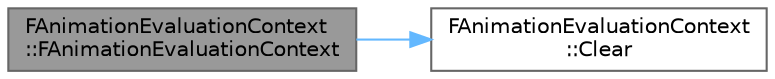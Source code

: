 digraph "FAnimationEvaluationContext::FAnimationEvaluationContext"
{
 // INTERACTIVE_SVG=YES
 // LATEX_PDF_SIZE
  bgcolor="transparent";
  edge [fontname=Helvetica,fontsize=10,labelfontname=Helvetica,labelfontsize=10];
  node [fontname=Helvetica,fontsize=10,shape=box,height=0.2,width=0.4];
  rankdir="LR";
  Node1 [id="Node000001",label="FAnimationEvaluationContext\l::FAnimationEvaluationContext",height=0.2,width=0.4,color="gray40", fillcolor="grey60", style="filled", fontcolor="black",tooltip=" "];
  Node1 -> Node2 [id="edge1_Node000001_Node000002",color="steelblue1",style="solid",tooltip=" "];
  Node2 [id="Node000002",label="FAnimationEvaluationContext\l::Clear",height=0.2,width=0.4,color="grey40", fillcolor="white", style="filled",URL="$da/db9/structFAnimationEvaluationContext.html#a5880974f6802a031eb1eac2818c047ea",tooltip=" "];
}
